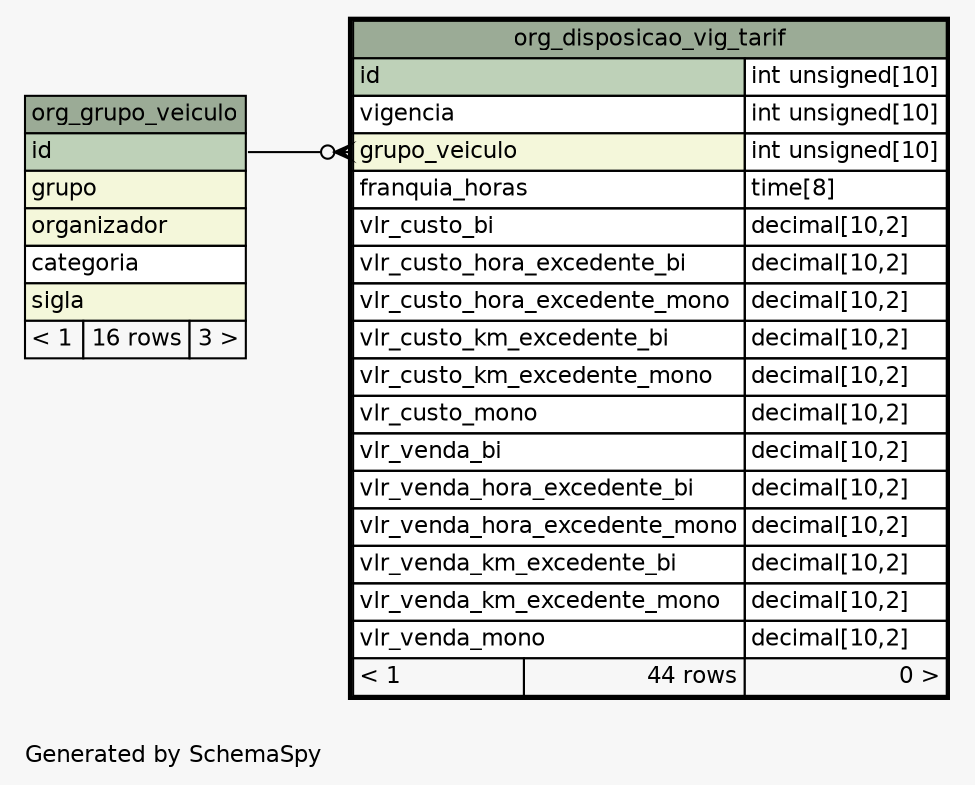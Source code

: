 // dot 2.38.0 on Windows 10 10.0
// SchemaSpy rev 590
digraph "oneDegreeRelationshipsDiagram" {
  graph [
    rankdir="RL"
    bgcolor="#f7f7f7"
    label="\nGenerated by SchemaSpy"
    labeljust="l"
    nodesep="0.18"
    ranksep="0.46"
    fontname="Helvetica"
    fontsize="11"
  ];
  node [
    fontname="Helvetica"
    fontsize="11"
    shape="plaintext"
  ];
  edge [
    arrowsize="0.8"
  ];
  "org_disposicao_vig_tarif":"grupo_veiculo":w -> "org_grupo_veiculo":"id":e [arrowhead=none dir=back arrowtail=crowodot];
  "org_disposicao_vig_tarif" [
    label=<
    <TABLE BORDER="2" CELLBORDER="1" CELLSPACING="0" BGCOLOR="#ffffff">
      <TR><TD COLSPAN="3" BGCOLOR="#9bab96" ALIGN="CENTER">org_disposicao_vig_tarif</TD></TR>
      <TR><TD PORT="id" COLSPAN="2" BGCOLOR="#bed1b8" ALIGN="LEFT">id</TD><TD PORT="id.type" ALIGN="LEFT">int unsigned[10]</TD></TR>
      <TR><TD PORT="vigencia" COLSPAN="2" ALIGN="LEFT">vigencia</TD><TD PORT="vigencia.type" ALIGN="LEFT">int unsigned[10]</TD></TR>
      <TR><TD PORT="grupo_veiculo" COLSPAN="2" BGCOLOR="#f4f7da" ALIGN="LEFT">grupo_veiculo</TD><TD PORT="grupo_veiculo.type" ALIGN="LEFT">int unsigned[10]</TD></TR>
      <TR><TD PORT="franquia_horas" COLSPAN="2" ALIGN="LEFT">franquia_horas</TD><TD PORT="franquia_horas.type" ALIGN="LEFT">time[8]</TD></TR>
      <TR><TD PORT="vlr_custo_bi" COLSPAN="2" ALIGN="LEFT">vlr_custo_bi</TD><TD PORT="vlr_custo_bi.type" ALIGN="LEFT">decimal[10,2]</TD></TR>
      <TR><TD PORT="vlr_custo_hora_excedente_bi" COLSPAN="2" ALIGN="LEFT">vlr_custo_hora_excedente_bi</TD><TD PORT="vlr_custo_hora_excedente_bi.type" ALIGN="LEFT">decimal[10,2]</TD></TR>
      <TR><TD PORT="vlr_custo_hora_excedente_mono" COLSPAN="2" ALIGN="LEFT">vlr_custo_hora_excedente_mono</TD><TD PORT="vlr_custo_hora_excedente_mono.type" ALIGN="LEFT">decimal[10,2]</TD></TR>
      <TR><TD PORT="vlr_custo_km_excedente_bi" COLSPAN="2" ALIGN="LEFT">vlr_custo_km_excedente_bi</TD><TD PORT="vlr_custo_km_excedente_bi.type" ALIGN="LEFT">decimal[10,2]</TD></TR>
      <TR><TD PORT="vlr_custo_km_excedente_mono" COLSPAN="2" ALIGN="LEFT">vlr_custo_km_excedente_mono</TD><TD PORT="vlr_custo_km_excedente_mono.type" ALIGN="LEFT">decimal[10,2]</TD></TR>
      <TR><TD PORT="vlr_custo_mono" COLSPAN="2" ALIGN="LEFT">vlr_custo_mono</TD><TD PORT="vlr_custo_mono.type" ALIGN="LEFT">decimal[10,2]</TD></TR>
      <TR><TD PORT="vlr_venda_bi" COLSPAN="2" ALIGN="LEFT">vlr_venda_bi</TD><TD PORT="vlr_venda_bi.type" ALIGN="LEFT">decimal[10,2]</TD></TR>
      <TR><TD PORT="vlr_venda_hora_excedente_bi" COLSPAN="2" ALIGN="LEFT">vlr_venda_hora_excedente_bi</TD><TD PORT="vlr_venda_hora_excedente_bi.type" ALIGN="LEFT">decimal[10,2]</TD></TR>
      <TR><TD PORT="vlr_venda_hora_excedente_mono" COLSPAN="2" ALIGN="LEFT">vlr_venda_hora_excedente_mono</TD><TD PORT="vlr_venda_hora_excedente_mono.type" ALIGN="LEFT">decimal[10,2]</TD></TR>
      <TR><TD PORT="vlr_venda_km_excedente_bi" COLSPAN="2" ALIGN="LEFT">vlr_venda_km_excedente_bi</TD><TD PORT="vlr_venda_km_excedente_bi.type" ALIGN="LEFT">decimal[10,2]</TD></TR>
      <TR><TD PORT="vlr_venda_km_excedente_mono" COLSPAN="2" ALIGN="LEFT">vlr_venda_km_excedente_mono</TD><TD PORT="vlr_venda_km_excedente_mono.type" ALIGN="LEFT">decimal[10,2]</TD></TR>
      <TR><TD PORT="vlr_venda_mono" COLSPAN="2" ALIGN="LEFT">vlr_venda_mono</TD><TD PORT="vlr_venda_mono.type" ALIGN="LEFT">decimal[10,2]</TD></TR>
      <TR><TD ALIGN="LEFT" BGCOLOR="#f7f7f7">&lt; 1</TD><TD ALIGN="RIGHT" BGCOLOR="#f7f7f7">44 rows</TD><TD ALIGN="RIGHT" BGCOLOR="#f7f7f7">0 &gt;</TD></TR>
    </TABLE>>
    URL="org_disposicao_vig_tarif.html"
    tooltip="org_disposicao_vig_tarif"
  ];
  "org_grupo_veiculo" [
    label=<
    <TABLE BORDER="0" CELLBORDER="1" CELLSPACING="0" BGCOLOR="#ffffff">
      <TR><TD COLSPAN="3" BGCOLOR="#9bab96" ALIGN="CENTER">org_grupo_veiculo</TD></TR>
      <TR><TD PORT="id" COLSPAN="3" BGCOLOR="#bed1b8" ALIGN="LEFT">id</TD></TR>
      <TR><TD PORT="grupo" COLSPAN="3" BGCOLOR="#f4f7da" ALIGN="LEFT">grupo</TD></TR>
      <TR><TD PORT="organizador" COLSPAN="3" BGCOLOR="#f4f7da" ALIGN="LEFT">organizador</TD></TR>
      <TR><TD PORT="categoria" COLSPAN="3" ALIGN="LEFT">categoria</TD></TR>
      <TR><TD PORT="sigla" COLSPAN="3" BGCOLOR="#f4f7da" ALIGN="LEFT">sigla</TD></TR>
      <TR><TD ALIGN="LEFT" BGCOLOR="#f7f7f7">&lt; 1</TD><TD ALIGN="RIGHT" BGCOLOR="#f7f7f7">16 rows</TD><TD ALIGN="RIGHT" BGCOLOR="#f7f7f7">3 &gt;</TD></TR>
    </TABLE>>
    URL="org_grupo_veiculo.html"
    tooltip="org_grupo_veiculo"
  ];
}
